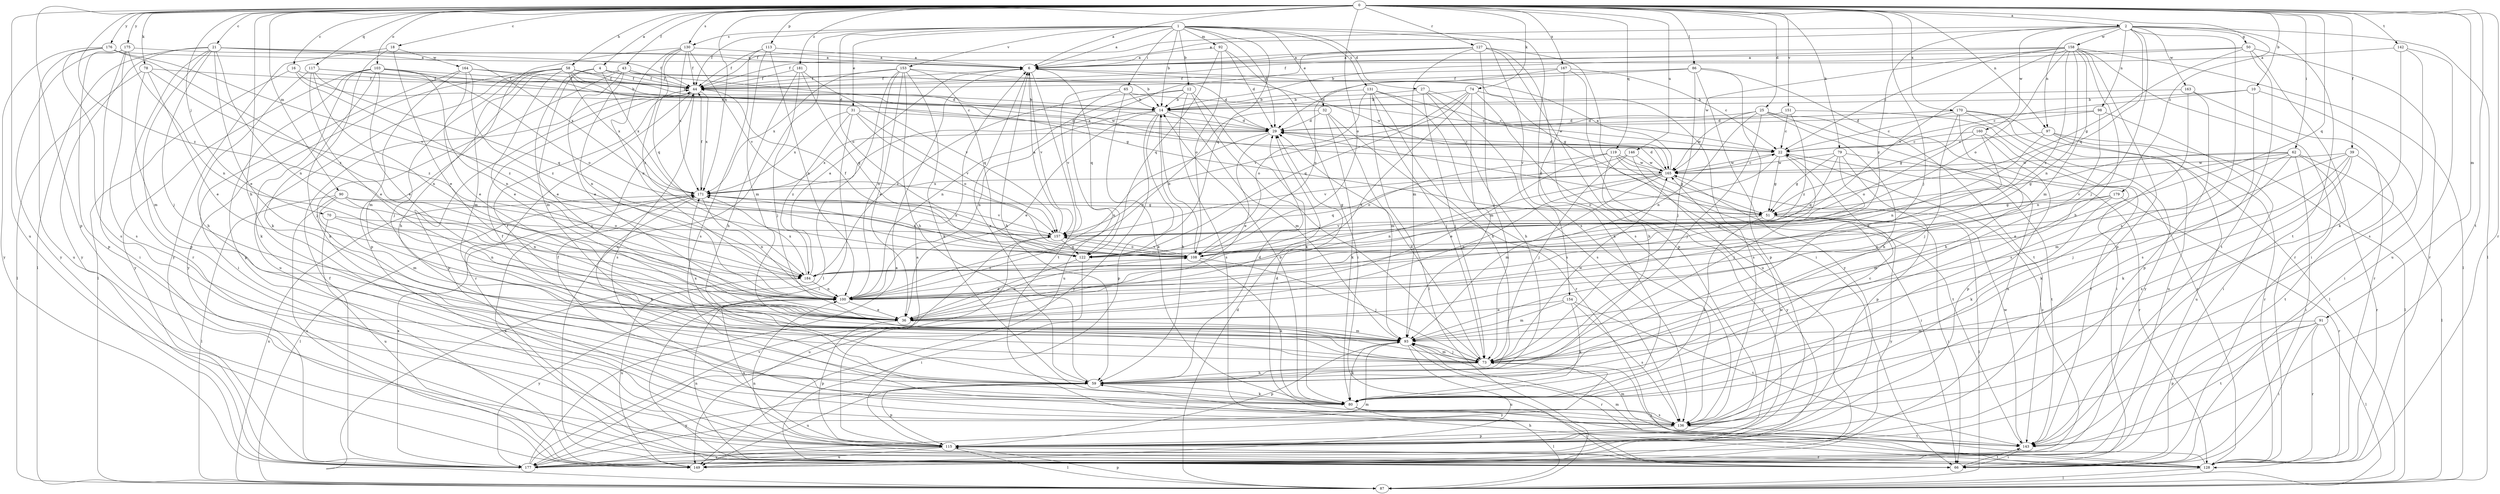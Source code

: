 strict digraph  {
0;
1;
2;
4;
6;
10;
12;
14;
16;
18;
21;
22;
25;
27;
29;
31;
32;
36;
39;
43;
44;
50;
51;
58;
59;
62;
65;
66;
70;
73;
74;
78;
79;
80;
86;
87;
90;
91;
92;
93;
97;
98;
100;
103;
108;
113;
115;
117;
119;
122;
127;
128;
130;
131;
136;
142;
143;
146;
149;
151;
153;
154;
157;
158;
160;
163;
164;
165;
167;
170;
171;
175;
176;
177;
179;
181;
184;
0 -> 2  [label=a];
0 -> 4  [label=a];
0 -> 6  [label=a];
0 -> 10  [label=b];
0 -> 16  [label=c];
0 -> 18  [label=c];
0 -> 21  [label=c];
0 -> 25  [label=d];
0 -> 39  [label=f];
0 -> 43  [label=f];
0 -> 58  [label=h];
0 -> 59  [label=h];
0 -> 62  [label=i];
0 -> 70  [label=j];
0 -> 73  [label=j];
0 -> 74  [label=k];
0 -> 78  [label=k];
0 -> 79  [label=k];
0 -> 86  [label=l];
0 -> 90  [label=m];
0 -> 91  [label=m];
0 -> 97  [label=n];
0 -> 103  [label=o];
0 -> 108  [label=o];
0 -> 113  [label=p];
0 -> 115  [label=p];
0 -> 117  [label=q];
0 -> 119  [label=q];
0 -> 122  [label=q];
0 -> 127  [label=r];
0 -> 128  [label=r];
0 -> 130  [label=s];
0 -> 142  [label=t];
0 -> 143  [label=t];
0 -> 146  [label=u];
0 -> 149  [label=u];
0 -> 151  [label=v];
0 -> 167  [label=x];
0 -> 170  [label=x];
0 -> 171  [label=x];
0 -> 175  [label=y];
0 -> 176  [label=y];
0 -> 179  [label=z];
0 -> 181  [label=z];
0 -> 184  [label=z];
1 -> 6  [label=a];
1 -> 12  [label=b];
1 -> 14  [label=b];
1 -> 27  [label=d];
1 -> 29  [label=d];
1 -> 31  [label=e];
1 -> 32  [label=e];
1 -> 44  [label=f];
1 -> 65  [label=i];
1 -> 92  [label=m];
1 -> 108  [label=o];
1 -> 122  [label=q];
1 -> 130  [label=s];
1 -> 131  [label=s];
1 -> 136  [label=s];
1 -> 149  [label=u];
1 -> 153  [label=v];
1 -> 154  [label=v];
2 -> 6  [label=a];
2 -> 44  [label=f];
2 -> 50  [label=g];
2 -> 73  [label=j];
2 -> 87  [label=l];
2 -> 97  [label=n];
2 -> 98  [label=n];
2 -> 122  [label=q];
2 -> 136  [label=s];
2 -> 143  [label=t];
2 -> 158  [label=w];
2 -> 160  [label=w];
2 -> 163  [label=w];
2 -> 184  [label=z];
4 -> 29  [label=d];
4 -> 36  [label=e];
4 -> 44  [label=f];
4 -> 93  [label=m];
4 -> 171  [label=x];
6 -> 44  [label=f];
6 -> 51  [label=g];
6 -> 59  [label=h];
6 -> 122  [label=q];
6 -> 143  [label=t];
6 -> 157  [label=v];
10 -> 14  [label=b];
10 -> 22  [label=c];
10 -> 66  [label=i];
10 -> 136  [label=s];
12 -> 14  [label=b];
12 -> 73  [label=j];
12 -> 80  [label=k];
12 -> 100  [label=n];
12 -> 136  [label=s];
12 -> 184  [label=z];
14 -> 29  [label=d];
14 -> 36  [label=e];
14 -> 59  [label=h];
14 -> 93  [label=m];
14 -> 100  [label=n];
14 -> 115  [label=p];
14 -> 177  [label=y];
16 -> 29  [label=d];
16 -> 44  [label=f];
16 -> 87  [label=l];
16 -> 184  [label=z];
18 -> 36  [label=e];
18 -> 80  [label=k];
18 -> 164  [label=w];
18 -> 177  [label=y];
21 -> 6  [label=a];
21 -> 36  [label=e];
21 -> 44  [label=f];
21 -> 73  [label=j];
21 -> 87  [label=l];
21 -> 100  [label=n];
21 -> 115  [label=p];
21 -> 128  [label=r];
21 -> 171  [label=x];
21 -> 177  [label=y];
22 -> 29  [label=d];
22 -> 51  [label=g];
22 -> 73  [label=j];
22 -> 108  [label=o];
22 -> 143  [label=t];
22 -> 165  [label=w];
25 -> 29  [label=d];
25 -> 59  [label=h];
25 -> 66  [label=i];
25 -> 73  [label=j];
25 -> 100  [label=n];
25 -> 149  [label=u];
25 -> 165  [label=w];
27 -> 14  [label=b];
27 -> 59  [label=h];
27 -> 73  [label=j];
27 -> 136  [label=s];
27 -> 165  [label=w];
29 -> 22  [label=c];
29 -> 36  [label=e];
29 -> 100  [label=n];
29 -> 171  [label=x];
31 -> 29  [label=d];
31 -> 66  [label=i];
31 -> 108  [label=o];
31 -> 157  [label=v];
31 -> 171  [label=x];
31 -> 184  [label=z];
32 -> 29  [label=d];
32 -> 80  [label=k];
32 -> 93  [label=m];
32 -> 100  [label=n];
32 -> 128  [label=r];
36 -> 93  [label=m];
36 -> 108  [label=o];
36 -> 115  [label=p];
39 -> 73  [label=j];
39 -> 80  [label=k];
39 -> 93  [label=m];
39 -> 136  [label=s];
39 -> 143  [label=t];
39 -> 165  [label=w];
43 -> 14  [label=b];
43 -> 36  [label=e];
43 -> 44  [label=f];
43 -> 59  [label=h];
43 -> 80  [label=k];
43 -> 100  [label=n];
43 -> 165  [label=w];
44 -> 14  [label=b];
44 -> 115  [label=p];
44 -> 128  [label=r];
44 -> 136  [label=s];
44 -> 171  [label=x];
50 -> 6  [label=a];
50 -> 14  [label=b];
50 -> 51  [label=g];
50 -> 66  [label=i];
50 -> 128  [label=r];
50 -> 143  [label=t];
51 -> 29  [label=d];
51 -> 66  [label=i];
51 -> 80  [label=k];
51 -> 87  [label=l];
51 -> 157  [label=v];
51 -> 177  [label=y];
58 -> 14  [label=b];
58 -> 29  [label=d];
58 -> 36  [label=e];
58 -> 44  [label=f];
58 -> 51  [label=g];
58 -> 73  [label=j];
58 -> 93  [label=m];
58 -> 149  [label=u];
58 -> 171  [label=x];
58 -> 177  [label=y];
59 -> 6  [label=a];
59 -> 29  [label=d];
59 -> 44  [label=f];
59 -> 80  [label=k];
59 -> 115  [label=p];
59 -> 149  [label=u];
59 -> 177  [label=y];
62 -> 36  [label=e];
62 -> 51  [label=g];
62 -> 66  [label=i];
62 -> 80  [label=k];
62 -> 87  [label=l];
62 -> 128  [label=r];
62 -> 157  [label=v];
62 -> 165  [label=w];
65 -> 14  [label=b];
65 -> 22  [label=c];
65 -> 80  [label=k];
65 -> 149  [label=u];
65 -> 157  [label=v];
66 -> 100  [label=n];
66 -> 143  [label=t];
70 -> 100  [label=n];
70 -> 149  [label=u];
70 -> 157  [label=v];
73 -> 29  [label=d];
73 -> 44  [label=f];
73 -> 59  [label=h];
73 -> 93  [label=m];
73 -> 165  [label=w];
73 -> 171  [label=x];
73 -> 177  [label=y];
74 -> 14  [label=b];
74 -> 36  [label=e];
74 -> 59  [label=h];
74 -> 93  [label=m];
74 -> 122  [label=q];
74 -> 136  [label=s];
74 -> 157  [label=v];
78 -> 36  [label=e];
78 -> 44  [label=f];
78 -> 87  [label=l];
78 -> 93  [label=m];
78 -> 184  [label=z];
79 -> 51  [label=g];
79 -> 100  [label=n];
79 -> 115  [label=p];
79 -> 122  [label=q];
79 -> 128  [label=r];
79 -> 165  [label=w];
80 -> 14  [label=b];
80 -> 22  [label=c];
80 -> 66  [label=i];
80 -> 87  [label=l];
80 -> 136  [label=s];
86 -> 29  [label=d];
86 -> 44  [label=f];
86 -> 73  [label=j];
86 -> 115  [label=p];
86 -> 143  [label=t];
86 -> 177  [label=y];
87 -> 29  [label=d];
87 -> 115  [label=p];
87 -> 171  [label=x];
90 -> 51  [label=g];
90 -> 87  [label=l];
90 -> 93  [label=m];
90 -> 100  [label=n];
90 -> 108  [label=o];
90 -> 149  [label=u];
91 -> 66  [label=i];
91 -> 87  [label=l];
91 -> 93  [label=m];
91 -> 115  [label=p];
91 -> 128  [label=r];
91 -> 143  [label=t];
92 -> 6  [label=a];
92 -> 29  [label=d];
92 -> 66  [label=i];
92 -> 108  [label=o];
92 -> 122  [label=q];
93 -> 73  [label=j];
93 -> 80  [label=k];
93 -> 115  [label=p];
93 -> 128  [label=r];
93 -> 149  [label=u];
97 -> 22  [label=c];
97 -> 87  [label=l];
97 -> 100  [label=n];
97 -> 128  [label=r];
97 -> 149  [label=u];
98 -> 29  [label=d];
98 -> 51  [label=g];
98 -> 66  [label=i];
98 -> 100  [label=n];
100 -> 36  [label=e];
100 -> 177  [label=y];
103 -> 29  [label=d];
103 -> 36  [label=e];
103 -> 44  [label=f];
103 -> 73  [label=j];
103 -> 80  [label=k];
103 -> 100  [label=n];
103 -> 108  [label=o];
103 -> 115  [label=p];
103 -> 177  [label=y];
108 -> 14  [label=b];
108 -> 44  [label=f];
108 -> 73  [label=j];
108 -> 80  [label=k];
108 -> 157  [label=v];
108 -> 184  [label=z];
113 -> 6  [label=a];
113 -> 44  [label=f];
113 -> 93  [label=m];
113 -> 100  [label=n];
113 -> 136  [label=s];
115 -> 6  [label=a];
115 -> 87  [label=l];
115 -> 100  [label=n];
115 -> 128  [label=r];
115 -> 149  [label=u];
115 -> 165  [label=w];
115 -> 177  [label=y];
117 -> 14  [label=b];
117 -> 36  [label=e];
117 -> 44  [label=f];
117 -> 59  [label=h];
117 -> 100  [label=n];
117 -> 122  [label=q];
119 -> 36  [label=e];
119 -> 51  [label=g];
119 -> 108  [label=o];
119 -> 143  [label=t];
119 -> 165  [label=w];
119 -> 177  [label=y];
122 -> 36  [label=e];
122 -> 66  [label=i];
122 -> 171  [label=x];
127 -> 6  [label=a];
127 -> 44  [label=f];
127 -> 66  [label=i];
127 -> 73  [label=j];
127 -> 93  [label=m];
127 -> 115  [label=p];
127 -> 136  [label=s];
127 -> 171  [label=x];
128 -> 59  [label=h];
128 -> 73  [label=j];
128 -> 87  [label=l];
128 -> 93  [label=m];
128 -> 100  [label=n];
128 -> 171  [label=x];
130 -> 6  [label=a];
130 -> 44  [label=f];
130 -> 100  [label=n];
130 -> 115  [label=p];
130 -> 122  [label=q];
130 -> 157  [label=v];
130 -> 171  [label=x];
130 -> 184  [label=z];
131 -> 14  [label=b];
131 -> 22  [label=c];
131 -> 59  [label=h];
131 -> 73  [label=j];
131 -> 87  [label=l];
131 -> 108  [label=o];
131 -> 136  [label=s];
136 -> 29  [label=d];
136 -> 44  [label=f];
136 -> 115  [label=p];
136 -> 143  [label=t];
142 -> 6  [label=a];
142 -> 80  [label=k];
142 -> 136  [label=s];
142 -> 149  [label=u];
143 -> 66  [label=i];
143 -> 93  [label=m];
143 -> 165  [label=w];
146 -> 73  [label=j];
146 -> 157  [label=v];
146 -> 165  [label=w];
146 -> 177  [label=y];
151 -> 22  [label=c];
151 -> 29  [label=d];
151 -> 128  [label=r];
151 -> 184  [label=z];
153 -> 36  [label=e];
153 -> 44  [label=f];
153 -> 59  [label=h];
153 -> 80  [label=k];
153 -> 87  [label=l];
153 -> 100  [label=n];
153 -> 122  [label=q];
153 -> 165  [label=w];
153 -> 171  [label=x];
154 -> 36  [label=e];
154 -> 80  [label=k];
154 -> 93  [label=m];
154 -> 136  [label=s];
154 -> 143  [label=t];
157 -> 6  [label=a];
157 -> 108  [label=o];
157 -> 122  [label=q];
157 -> 149  [label=u];
157 -> 171  [label=x];
158 -> 6  [label=a];
158 -> 22  [label=c];
158 -> 44  [label=f];
158 -> 59  [label=h];
158 -> 87  [label=l];
158 -> 93  [label=m];
158 -> 100  [label=n];
158 -> 108  [label=o];
158 -> 115  [label=p];
158 -> 128  [label=r];
158 -> 157  [label=v];
158 -> 165  [label=w];
158 -> 184  [label=z];
160 -> 22  [label=c];
160 -> 36  [label=e];
160 -> 108  [label=o];
160 -> 115  [label=p];
160 -> 143  [label=t];
163 -> 14  [label=b];
163 -> 115  [label=p];
163 -> 128  [label=r];
163 -> 136  [label=s];
164 -> 22  [label=c];
164 -> 36  [label=e];
164 -> 44  [label=f];
164 -> 66  [label=i];
164 -> 93  [label=m];
164 -> 184  [label=z];
165 -> 6  [label=a];
165 -> 22  [label=c];
165 -> 29  [label=d];
165 -> 36  [label=e];
165 -> 66  [label=i];
165 -> 93  [label=m];
165 -> 100  [label=n];
165 -> 122  [label=q];
165 -> 171  [label=x];
167 -> 22  [label=c];
167 -> 44  [label=f];
167 -> 80  [label=k];
167 -> 108  [label=o];
167 -> 149  [label=u];
170 -> 22  [label=c];
170 -> 29  [label=d];
170 -> 59  [label=h];
170 -> 73  [label=j];
170 -> 87  [label=l];
170 -> 149  [label=u];
170 -> 177  [label=y];
171 -> 44  [label=f];
171 -> 51  [label=g];
171 -> 80  [label=k];
171 -> 87  [label=l];
171 -> 100  [label=n];
171 -> 157  [label=v];
175 -> 6  [label=a];
175 -> 66  [label=i];
175 -> 100  [label=n];
175 -> 115  [label=p];
175 -> 136  [label=s];
175 -> 177  [label=y];
176 -> 6  [label=a];
176 -> 136  [label=s];
176 -> 149  [label=u];
176 -> 157  [label=v];
176 -> 177  [label=y];
176 -> 184  [label=z];
177 -> 6  [label=a];
177 -> 22  [label=c];
177 -> 44  [label=f];
177 -> 93  [label=m];
177 -> 157  [label=v];
177 -> 171  [label=x];
179 -> 51  [label=g];
179 -> 80  [label=k];
179 -> 93  [label=m];
179 -> 100  [label=n];
179 -> 128  [label=r];
181 -> 44  [label=f];
181 -> 59  [label=h];
181 -> 73  [label=j];
181 -> 122  [label=q];
181 -> 157  [label=v];
184 -> 6  [label=a];
184 -> 100  [label=n];
184 -> 149  [label=u];
184 -> 171  [label=x];
}
